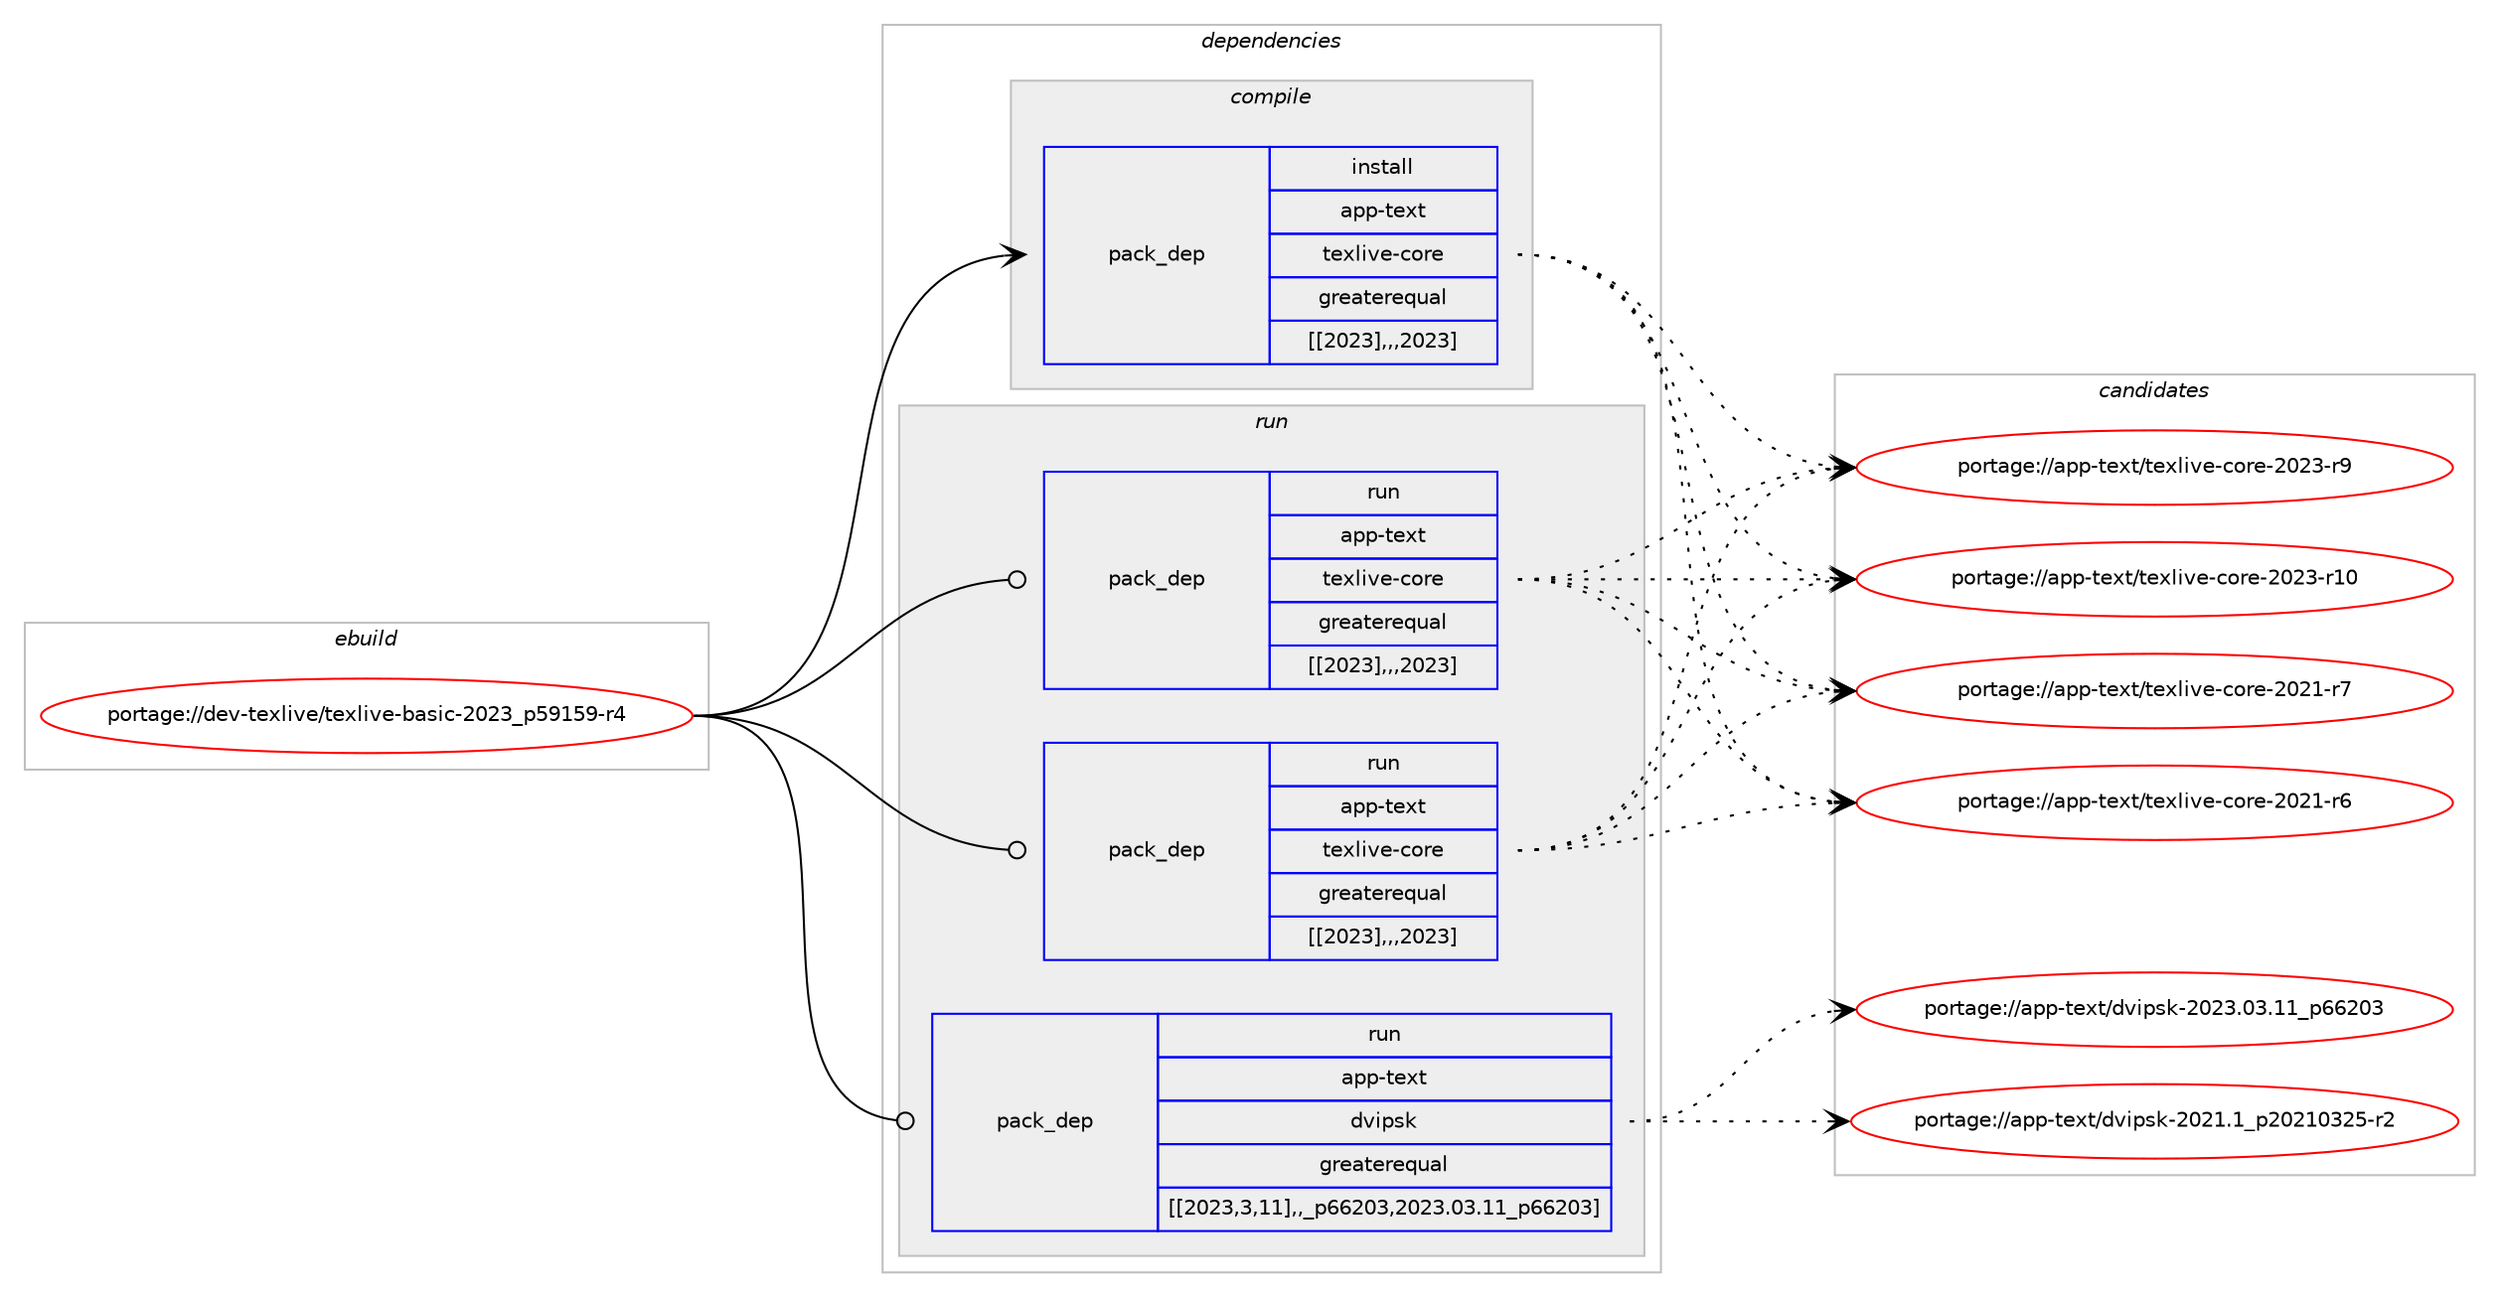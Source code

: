 digraph prolog {

# *************
# Graph options
# *************

newrank=true;
concentrate=true;
compound=true;
graph [rankdir=LR,fontname=Helvetica,fontsize=10,ranksep=1.5];#, ranksep=2.5, nodesep=0.2];
edge  [arrowhead=vee];
node  [fontname=Helvetica,fontsize=10];

# **********
# The ebuild
# **********

subgraph cluster_leftcol {
color=gray;
label=<<i>ebuild</i>>;
id [label="portage://dev-texlive/texlive-basic-2023_p59159-r4", color=red, width=4, href="../dev-texlive/texlive-basic-2023_p59159-r4.svg"];
}

# ****************
# The dependencies
# ****************

subgraph cluster_midcol {
color=gray;
label=<<i>dependencies</i>>;
subgraph cluster_compile {
fillcolor="#eeeeee";
style=filled;
label=<<i>compile</i>>;
subgraph pack151802 {
dependency214856 [label=<<TABLE BORDER="0" CELLBORDER="1" CELLSPACING="0" CELLPADDING="4" WIDTH="220"><TR><TD ROWSPAN="6" CELLPADDING="30">pack_dep</TD></TR><TR><TD WIDTH="110">install</TD></TR><TR><TD>app-text</TD></TR><TR><TD>texlive-core</TD></TR><TR><TD>greaterequal</TD></TR><TR><TD>[[2023],,,2023]</TD></TR></TABLE>>, shape=none, color=blue];
}
id:e -> dependency214856:w [weight=20,style="solid",arrowhead="vee"];
}
subgraph cluster_compileandrun {
fillcolor="#eeeeee";
style=filled;
label=<<i>compile and run</i>>;
}
subgraph cluster_run {
fillcolor="#eeeeee";
style=filled;
label=<<i>run</i>>;
subgraph pack151803 {
dependency214857 [label=<<TABLE BORDER="0" CELLBORDER="1" CELLSPACING="0" CELLPADDING="4" WIDTH="220"><TR><TD ROWSPAN="6" CELLPADDING="30">pack_dep</TD></TR><TR><TD WIDTH="110">run</TD></TR><TR><TD>app-text</TD></TR><TR><TD>dvipsk</TD></TR><TR><TD>greaterequal</TD></TR><TR><TD>[[2023,3,11],,_p66203,2023.03.11_p66203]</TD></TR></TABLE>>, shape=none, color=blue];
}
id:e -> dependency214857:w [weight=20,style="solid",arrowhead="odot"];
subgraph pack151804 {
dependency214858 [label=<<TABLE BORDER="0" CELLBORDER="1" CELLSPACING="0" CELLPADDING="4" WIDTH="220"><TR><TD ROWSPAN="6" CELLPADDING="30">pack_dep</TD></TR><TR><TD WIDTH="110">run</TD></TR><TR><TD>app-text</TD></TR><TR><TD>texlive-core</TD></TR><TR><TD>greaterequal</TD></TR><TR><TD>[[2023],,,2023]</TD></TR></TABLE>>, shape=none, color=blue];
}
id:e -> dependency214858:w [weight=20,style="solid",arrowhead="odot"];
subgraph pack151805 {
dependency214859 [label=<<TABLE BORDER="0" CELLBORDER="1" CELLSPACING="0" CELLPADDING="4" WIDTH="220"><TR><TD ROWSPAN="6" CELLPADDING="30">pack_dep</TD></TR><TR><TD WIDTH="110">run</TD></TR><TR><TD>app-text</TD></TR><TR><TD>texlive-core</TD></TR><TR><TD>greaterequal</TD></TR><TR><TD>[[2023],,,2023]</TD></TR></TABLE>>, shape=none, color=blue];
}
id:e -> dependency214859:w [weight=20,style="solid",arrowhead="odot"];
}
}

# **************
# The candidates
# **************

subgraph cluster_choices {
rank=same;
color=gray;
label=<<i>candidates</i>>;

subgraph choice151802 {
color=black;
nodesep=1;
choice971121124511610112011647116101120108105118101459911111410145504850514511457 [label="portage://app-text/texlive-core-2023-r9", color=red, width=4,href="../app-text/texlive-core-2023-r9.svg"];
choice97112112451161011201164711610112010810511810145991111141014550485051451144948 [label="portage://app-text/texlive-core-2023-r10", color=red, width=4,href="../app-text/texlive-core-2023-r10.svg"];
choice971121124511610112011647116101120108105118101459911111410145504850494511455 [label="portage://app-text/texlive-core-2021-r7", color=red, width=4,href="../app-text/texlive-core-2021-r7.svg"];
choice971121124511610112011647116101120108105118101459911111410145504850494511454 [label="portage://app-text/texlive-core-2021-r6", color=red, width=4,href="../app-text/texlive-core-2021-r6.svg"];
dependency214856:e -> choice971121124511610112011647116101120108105118101459911111410145504850514511457:w [style=dotted,weight="100"];
dependency214856:e -> choice97112112451161011201164711610112010810511810145991111141014550485051451144948:w [style=dotted,weight="100"];
dependency214856:e -> choice971121124511610112011647116101120108105118101459911111410145504850494511455:w [style=dotted,weight="100"];
dependency214856:e -> choice971121124511610112011647116101120108105118101459911111410145504850494511454:w [style=dotted,weight="100"];
}
subgraph choice151803 {
color=black;
nodesep=1;
choice9711211245116101120116471001181051121151074550485051464851464949951125454504851 [label="portage://app-text/dvipsk-2023.03.11_p66203", color=red, width=4,href="../app-text/dvipsk-2023.03.11_p66203.svg"];
choice971121124511610112011647100118105112115107455048504946499511250485049485150534511450 [label="portage://app-text/dvipsk-2021.1_p20210325-r2", color=red, width=4,href="../app-text/dvipsk-2021.1_p20210325-r2.svg"];
dependency214857:e -> choice9711211245116101120116471001181051121151074550485051464851464949951125454504851:w [style=dotted,weight="100"];
dependency214857:e -> choice971121124511610112011647100118105112115107455048504946499511250485049485150534511450:w [style=dotted,weight="100"];
}
subgraph choice151804 {
color=black;
nodesep=1;
choice971121124511610112011647116101120108105118101459911111410145504850514511457 [label="portage://app-text/texlive-core-2023-r9", color=red, width=4,href="../app-text/texlive-core-2023-r9.svg"];
choice97112112451161011201164711610112010810511810145991111141014550485051451144948 [label="portage://app-text/texlive-core-2023-r10", color=red, width=4,href="../app-text/texlive-core-2023-r10.svg"];
choice971121124511610112011647116101120108105118101459911111410145504850494511455 [label="portage://app-text/texlive-core-2021-r7", color=red, width=4,href="../app-text/texlive-core-2021-r7.svg"];
choice971121124511610112011647116101120108105118101459911111410145504850494511454 [label="portage://app-text/texlive-core-2021-r6", color=red, width=4,href="../app-text/texlive-core-2021-r6.svg"];
dependency214858:e -> choice971121124511610112011647116101120108105118101459911111410145504850514511457:w [style=dotted,weight="100"];
dependency214858:e -> choice97112112451161011201164711610112010810511810145991111141014550485051451144948:w [style=dotted,weight="100"];
dependency214858:e -> choice971121124511610112011647116101120108105118101459911111410145504850494511455:w [style=dotted,weight="100"];
dependency214858:e -> choice971121124511610112011647116101120108105118101459911111410145504850494511454:w [style=dotted,weight="100"];
}
subgraph choice151805 {
color=black;
nodesep=1;
choice971121124511610112011647116101120108105118101459911111410145504850514511457 [label="portage://app-text/texlive-core-2023-r9", color=red, width=4,href="../app-text/texlive-core-2023-r9.svg"];
choice97112112451161011201164711610112010810511810145991111141014550485051451144948 [label="portage://app-text/texlive-core-2023-r10", color=red, width=4,href="../app-text/texlive-core-2023-r10.svg"];
choice971121124511610112011647116101120108105118101459911111410145504850494511455 [label="portage://app-text/texlive-core-2021-r7", color=red, width=4,href="../app-text/texlive-core-2021-r7.svg"];
choice971121124511610112011647116101120108105118101459911111410145504850494511454 [label="portage://app-text/texlive-core-2021-r6", color=red, width=4,href="../app-text/texlive-core-2021-r6.svg"];
dependency214859:e -> choice971121124511610112011647116101120108105118101459911111410145504850514511457:w [style=dotted,weight="100"];
dependency214859:e -> choice97112112451161011201164711610112010810511810145991111141014550485051451144948:w [style=dotted,weight="100"];
dependency214859:e -> choice971121124511610112011647116101120108105118101459911111410145504850494511455:w [style=dotted,weight="100"];
dependency214859:e -> choice971121124511610112011647116101120108105118101459911111410145504850494511454:w [style=dotted,weight="100"];
}
}

}
